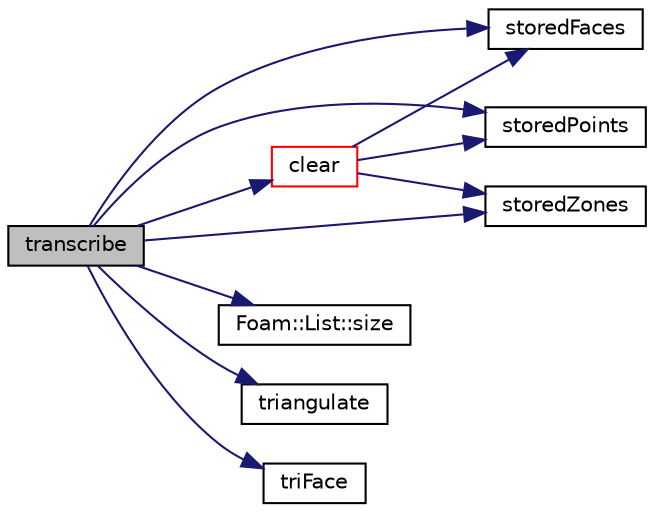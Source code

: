 digraph "transcribe"
{
  bgcolor="transparent";
  edge [fontname="Helvetica",fontsize="10",labelfontname="Helvetica",labelfontsize="10"];
  node [fontname="Helvetica",fontsize="10",shape=record];
  rankdir="LR";
  Node1 [label="transcribe",height=0.2,width=0.4,color="black", fillcolor="grey75", style="filled", fontcolor="black"];
  Node1 -> Node2 [color="midnightblue",fontsize="10",style="solid",fontname="Helvetica"];
  Node2 [label="clear",height=0.2,width=0.4,color="red",URL="$a01504.html#ac8bb3912a3ce86b15842e79d0b421204",tooltip="Clear all storage. "];
  Node2 -> Node3 [color="midnightblue",fontsize="10",style="solid",fontname="Helvetica"];
  Node3 [label="storedFaces",height=0.2,width=0.4,color="black",URL="$a01504.html#aba1de32362845ea07612cbb52d6d19f0",tooltip="Non-const access to the faces. "];
  Node2 -> Node4 [color="midnightblue",fontsize="10",style="solid",fontname="Helvetica"];
  Node4 [label="storedPoints",height=0.2,width=0.4,color="black",URL="$a01504.html#a42d63b7b3dcf589fbe1c4cd2bc8e3d9b",tooltip="Non-const access to global points. "];
  Node2 -> Node5 [color="midnightblue",fontsize="10",style="solid",fontname="Helvetica"];
  Node5 [label="storedZones",height=0.2,width=0.4,color="black",URL="$a01504.html#aa4da19498e7e904ff22cf57fc8899360",tooltip="Non-const access to the zones. "];
  Node1 -> Node6 [color="midnightblue",fontsize="10",style="solid",fontname="Helvetica"];
  Node6 [label="Foam::List::size",height=0.2,width=0.4,color="black",URL="$a01397.html#a8a5f6fa29bd4b500caf186f60245b384",tooltip="Override size to be inconsistent with allocated storage. "];
  Node1 -> Node3 [color="midnightblue",fontsize="10",style="solid",fontname="Helvetica"];
  Node1 -> Node4 [color="midnightblue",fontsize="10",style="solid",fontname="Helvetica"];
  Node1 -> Node5 [color="midnightblue",fontsize="10",style="solid",fontname="Helvetica"];
  Node1 -> Node7 [color="midnightblue",fontsize="10",style="solid",fontname="Helvetica"];
  Node7 [label="triangulate",height=0.2,width=0.4,color="black",URL="$a01504.html#a8dd186193bad6580e1486e178a898e2a",tooltip="Triangulate in-place, returning the number of triangles added. "];
  Node1 -> Node8 [color="midnightblue",fontsize="10",style="solid",fontname="Helvetica"];
  Node8 [label="triFace",height=0.2,width=0.4,color="black",URL="$a04068.html#a85e205b40128f23c7ad84f2d6fe1a4b1"];
}
